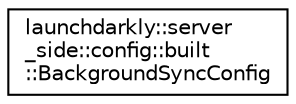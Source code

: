 digraph "Graphical Class Hierarchy"
{
 // LATEX_PDF_SIZE
  edge [fontname="Helvetica",fontsize="10",labelfontname="Helvetica",labelfontsize="10"];
  node [fontname="Helvetica",fontsize="10",shape=record];
  rankdir="LR";
  Node0 [label="launchdarkly::server\l_side::config::built\l::BackgroundSyncConfig",height=0.2,width=0.4,color="black", fillcolor="white", style="filled",URL="$structlaunchdarkly_1_1server__side_1_1config_1_1built_1_1BackgroundSyncConfig.html",tooltip=" "];
}
